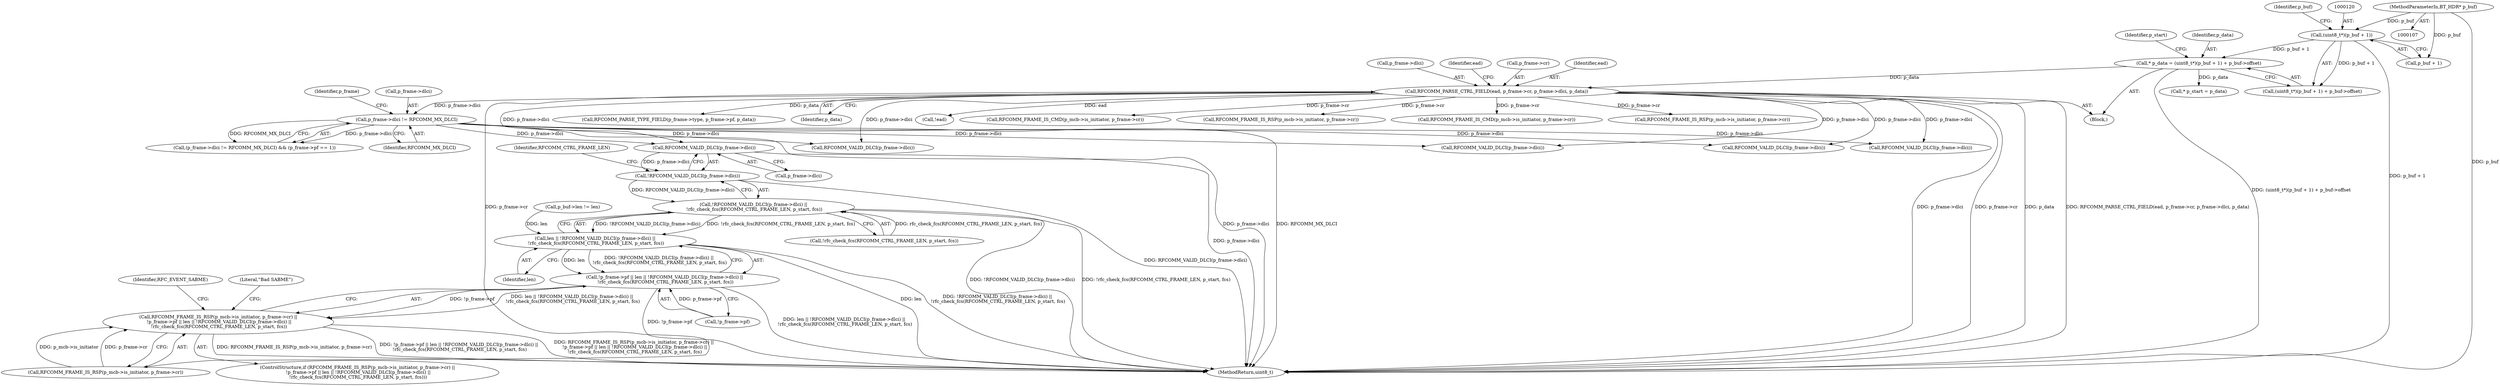 digraph "0_Android_d4a34fefbf292d1e02336e4e272da3ef1e3eef85@pointer" {
"1000334" [label="(Call,RFCOMM_VALID_DLCI(p_frame->dlci))"];
"1000146" [label="(Call,RFCOMM_PARSE_CTRL_FIELD(ead, p_frame->cr, p_frame->dlci, p_data))"];
"1000116" [label="(Call,* p_data = (uint8_t*)(p_buf + 1) + p_buf->offset)"];
"1000119" [label="(Call,(uint8_t*)(p_buf + 1))"];
"1000110" [label="(MethodParameterIn,BT_HDR* p_buf)"];
"1000257" [label="(Call,p_frame->dlci != RFCOMM_MX_DLCI)"];
"1000333" [label="(Call,!RFCOMM_VALID_DLCI(p_frame->dlci))"];
"1000332" [label="(Call,!RFCOMM_VALID_DLCI(p_frame->dlci) ||\n !rfc_check_fcs(RFCOMM_CTRL_FRAME_LEN, p_start, fcs))"];
"1000330" [label="(Call,len || !RFCOMM_VALID_DLCI(p_frame->dlci) ||\n !rfc_check_fcs(RFCOMM_CTRL_FRAME_LEN, p_start, fcs))"];
"1000325" [label="(Call,!p_frame->pf || len || !RFCOMM_VALID_DLCI(p_frame->dlci) ||\n !rfc_check_fcs(RFCOMM_CTRL_FRAME_LEN, p_start, fcs))"];
"1000317" [label="(Call,RFCOMM_FRAME_IS_RSP(p_mcb->is_initiator, p_frame->cr) ||\n !p_frame->pf || len || !RFCOMM_VALID_DLCI(p_frame->dlci) ||\n !rfc_check_fcs(RFCOMM_CTRL_FRAME_LEN, p_start, fcs))"];
"1000457" [label="(Call,RFCOMM_VALID_DLCI(p_frame->dlci))"];
"1000163" [label="(Call,RFCOMM_PARSE_TYPE_FIELD(p_frame->type, p_frame->pf, p_data))"];
"1000345" [label="(Literal,\"Bad SABME\")"];
"1000437" [label="(Call,RFCOMM_VALID_DLCI(p_frame->dlci))"];
"1000151" [label="(Call,p_frame->dlci)"];
"1000335" [label="(Call,p_frame->dlci)"];
"1000325" [label="(Call,!p_frame->pf || len || !RFCOMM_VALID_DLCI(p_frame->dlci) ||\n !rfc_check_fcs(RFCOMM_CTRL_FRAME_LEN, p_start, fcs))"];
"1000326" [label="(Call,!p_frame->pf)"];
"1000340" [label="(Identifier,RFCOMM_CTRL_FRAME_LEN)"];
"1000497" [label="(MethodReturn,uint8_t)"];
"1000116" [label="(Call,* p_data = (uint8_t*)(p_buf + 1) + p_buf->offset)"];
"1000157" [label="(Identifier,ead)"];
"1000118" [label="(Call,(uint8_t*)(p_buf + 1) + p_buf->offset)"];
"1000154" [label="(Identifier,p_data)"];
"1000318" [label="(Call,RFCOMM_FRAME_IS_RSP(p_mcb->is_initiator, p_frame->cr))"];
"1000128" [label="(Call,* p_start = p_data)"];
"1000264" [label="(Identifier,p_frame)"];
"1000111" [label="(Block,)"];
"1000370" [label="(Call,RFCOMM_VALID_DLCI(p_frame->dlci))"];
"1000331" [label="(Identifier,len)"];
"1000316" [label="(ControlStructure,if (RFCOMM_FRAME_IS_RSP(p_mcb->is_initiator, p_frame->cr) ||\n !p_frame->pf || len || !RFCOMM_VALID_DLCI(p_frame->dlci) ||\n !rfc_check_fcs(RFCOMM_CTRL_FRAME_LEN, p_start, fcs)))"];
"1000401" [label="(Call,RFCOMM_VALID_DLCI(p_frame->dlci))"];
"1000261" [label="(Identifier,RFCOMM_MX_DLCI)"];
"1000148" [label="(Call,p_frame->cr)"];
"1000338" [label="(Call,!rfc_check_fcs(RFCOMM_CTRL_FRAME_LEN, p_start, fcs))"];
"1000258" [label="(Call,p_frame->dlci)"];
"1000332" [label="(Call,!RFCOMM_VALID_DLCI(p_frame->dlci) ||\n !rfc_check_fcs(RFCOMM_CTRL_FRAME_LEN, p_start, fcs))"];
"1000129" [label="(Identifier,p_start)"];
"1000256" [label="(Call,(p_frame->dlci != RFCOMM_MX_DLCI) && (p_frame->pf == 1))"];
"1000350" [label="(Identifier,RFC_EVENT_SABME)"];
"1000125" [label="(Identifier,p_buf)"];
"1000146" [label="(Call,RFCOMM_PARSE_CTRL_FIELD(ead, p_frame->cr, p_frame->dlci, p_data))"];
"1000290" [label="(Call,p_buf->len != len)"];
"1000147" [label="(Identifier,ead)"];
"1000317" [label="(Call,RFCOMM_FRAME_IS_RSP(p_mcb->is_initiator, p_frame->cr) ||\n !p_frame->pf || len || !RFCOMM_VALID_DLCI(p_frame->dlci) ||\n !rfc_check_fcs(RFCOMM_CTRL_FRAME_LEN, p_start, fcs))"];
"1000156" [label="(Call,!ead)"];
"1000354" [label="(Call,RFCOMM_FRAME_IS_CMD(p_mcb->is_initiator, p_frame->cr))"];
"1000421" [label="(Call,RFCOMM_FRAME_IS_RSP(p_mcb->is_initiator, p_frame->cr))"];
"1000390" [label="(Call,RFCOMM_FRAME_IS_CMD(p_mcb->is_initiator, p_frame->cr))"];
"1000333" [label="(Call,!RFCOMM_VALID_DLCI(p_frame->dlci))"];
"1000480" [label="(Call,RFCOMM_FRAME_IS_RSP(p_mcb->is_initiator, p_frame->cr))"];
"1000334" [label="(Call,RFCOMM_VALID_DLCI(p_frame->dlci))"];
"1000117" [label="(Identifier,p_data)"];
"1000121" [label="(Call,p_buf + 1)"];
"1000110" [label="(MethodParameterIn,BT_HDR* p_buf)"];
"1000257" [label="(Call,p_frame->dlci != RFCOMM_MX_DLCI)"];
"1000330" [label="(Call,len || !RFCOMM_VALID_DLCI(p_frame->dlci) ||\n !rfc_check_fcs(RFCOMM_CTRL_FRAME_LEN, p_start, fcs))"];
"1000119" [label="(Call,(uint8_t*)(p_buf + 1))"];
"1000334" -> "1000333"  [label="AST: "];
"1000334" -> "1000335"  [label="CFG: "];
"1000335" -> "1000334"  [label="AST: "];
"1000333" -> "1000334"  [label="CFG: "];
"1000334" -> "1000497"  [label="DDG: p_frame->dlci"];
"1000334" -> "1000333"  [label="DDG: p_frame->dlci"];
"1000146" -> "1000334"  [label="DDG: p_frame->dlci"];
"1000257" -> "1000334"  [label="DDG: p_frame->dlci"];
"1000146" -> "1000111"  [label="AST: "];
"1000146" -> "1000154"  [label="CFG: "];
"1000147" -> "1000146"  [label="AST: "];
"1000148" -> "1000146"  [label="AST: "];
"1000151" -> "1000146"  [label="AST: "];
"1000154" -> "1000146"  [label="AST: "];
"1000157" -> "1000146"  [label="CFG: "];
"1000146" -> "1000497"  [label="DDG: p_frame->dlci"];
"1000146" -> "1000497"  [label="DDG: p_frame->cr"];
"1000146" -> "1000497"  [label="DDG: p_data"];
"1000146" -> "1000497"  [label="DDG: RFCOMM_PARSE_CTRL_FIELD(ead, p_frame->cr, p_frame->dlci, p_data)"];
"1000116" -> "1000146"  [label="DDG: p_data"];
"1000146" -> "1000156"  [label="DDG: ead"];
"1000146" -> "1000163"  [label="DDG: p_data"];
"1000146" -> "1000257"  [label="DDG: p_frame->dlci"];
"1000146" -> "1000318"  [label="DDG: p_frame->cr"];
"1000146" -> "1000354"  [label="DDG: p_frame->cr"];
"1000146" -> "1000370"  [label="DDG: p_frame->dlci"];
"1000146" -> "1000390"  [label="DDG: p_frame->cr"];
"1000146" -> "1000401"  [label="DDG: p_frame->dlci"];
"1000146" -> "1000421"  [label="DDG: p_frame->cr"];
"1000146" -> "1000437"  [label="DDG: p_frame->dlci"];
"1000146" -> "1000457"  [label="DDG: p_frame->dlci"];
"1000146" -> "1000480"  [label="DDG: p_frame->cr"];
"1000116" -> "1000111"  [label="AST: "];
"1000116" -> "1000118"  [label="CFG: "];
"1000117" -> "1000116"  [label="AST: "];
"1000118" -> "1000116"  [label="AST: "];
"1000129" -> "1000116"  [label="CFG: "];
"1000116" -> "1000497"  [label="DDG: (uint8_t*)(p_buf + 1) + p_buf->offset"];
"1000119" -> "1000116"  [label="DDG: p_buf + 1"];
"1000116" -> "1000128"  [label="DDG: p_data"];
"1000119" -> "1000118"  [label="AST: "];
"1000119" -> "1000121"  [label="CFG: "];
"1000120" -> "1000119"  [label="AST: "];
"1000121" -> "1000119"  [label="AST: "];
"1000125" -> "1000119"  [label="CFG: "];
"1000119" -> "1000497"  [label="DDG: p_buf + 1"];
"1000119" -> "1000118"  [label="DDG: p_buf + 1"];
"1000110" -> "1000119"  [label="DDG: p_buf"];
"1000110" -> "1000107"  [label="AST: "];
"1000110" -> "1000497"  [label="DDG: p_buf"];
"1000110" -> "1000121"  [label="DDG: p_buf"];
"1000257" -> "1000256"  [label="AST: "];
"1000257" -> "1000261"  [label="CFG: "];
"1000258" -> "1000257"  [label="AST: "];
"1000261" -> "1000257"  [label="AST: "];
"1000264" -> "1000257"  [label="CFG: "];
"1000256" -> "1000257"  [label="CFG: "];
"1000257" -> "1000497"  [label="DDG: p_frame->dlci"];
"1000257" -> "1000497"  [label="DDG: RFCOMM_MX_DLCI"];
"1000257" -> "1000256"  [label="DDG: p_frame->dlci"];
"1000257" -> "1000256"  [label="DDG: RFCOMM_MX_DLCI"];
"1000257" -> "1000370"  [label="DDG: p_frame->dlci"];
"1000257" -> "1000401"  [label="DDG: p_frame->dlci"];
"1000257" -> "1000437"  [label="DDG: p_frame->dlci"];
"1000257" -> "1000457"  [label="DDG: p_frame->dlci"];
"1000333" -> "1000332"  [label="AST: "];
"1000340" -> "1000333"  [label="CFG: "];
"1000332" -> "1000333"  [label="CFG: "];
"1000333" -> "1000497"  [label="DDG: RFCOMM_VALID_DLCI(p_frame->dlci)"];
"1000333" -> "1000332"  [label="DDG: RFCOMM_VALID_DLCI(p_frame->dlci)"];
"1000332" -> "1000330"  [label="AST: "];
"1000332" -> "1000338"  [label="CFG: "];
"1000338" -> "1000332"  [label="AST: "];
"1000330" -> "1000332"  [label="CFG: "];
"1000332" -> "1000497"  [label="DDG: !RFCOMM_VALID_DLCI(p_frame->dlci)"];
"1000332" -> "1000497"  [label="DDG: !rfc_check_fcs(RFCOMM_CTRL_FRAME_LEN, p_start, fcs)"];
"1000332" -> "1000330"  [label="DDG: !RFCOMM_VALID_DLCI(p_frame->dlci)"];
"1000332" -> "1000330"  [label="DDG: !rfc_check_fcs(RFCOMM_CTRL_FRAME_LEN, p_start, fcs)"];
"1000338" -> "1000332"  [label="DDG: rfc_check_fcs(RFCOMM_CTRL_FRAME_LEN, p_start, fcs)"];
"1000330" -> "1000325"  [label="AST: "];
"1000330" -> "1000331"  [label="CFG: "];
"1000331" -> "1000330"  [label="AST: "];
"1000325" -> "1000330"  [label="CFG: "];
"1000330" -> "1000497"  [label="DDG: len"];
"1000330" -> "1000497"  [label="DDG: !RFCOMM_VALID_DLCI(p_frame->dlci) ||\n !rfc_check_fcs(RFCOMM_CTRL_FRAME_LEN, p_start, fcs)"];
"1000330" -> "1000325"  [label="DDG: len"];
"1000330" -> "1000325"  [label="DDG: !RFCOMM_VALID_DLCI(p_frame->dlci) ||\n !rfc_check_fcs(RFCOMM_CTRL_FRAME_LEN, p_start, fcs)"];
"1000290" -> "1000330"  [label="DDG: len"];
"1000325" -> "1000317"  [label="AST: "];
"1000325" -> "1000326"  [label="CFG: "];
"1000326" -> "1000325"  [label="AST: "];
"1000317" -> "1000325"  [label="CFG: "];
"1000325" -> "1000497"  [label="DDG: !p_frame->pf"];
"1000325" -> "1000497"  [label="DDG: len || !RFCOMM_VALID_DLCI(p_frame->dlci) ||\n !rfc_check_fcs(RFCOMM_CTRL_FRAME_LEN, p_start, fcs)"];
"1000325" -> "1000317"  [label="DDG: !p_frame->pf"];
"1000325" -> "1000317"  [label="DDG: len || !RFCOMM_VALID_DLCI(p_frame->dlci) ||\n !rfc_check_fcs(RFCOMM_CTRL_FRAME_LEN, p_start, fcs)"];
"1000326" -> "1000325"  [label="DDG: p_frame->pf"];
"1000317" -> "1000316"  [label="AST: "];
"1000317" -> "1000318"  [label="CFG: "];
"1000318" -> "1000317"  [label="AST: "];
"1000345" -> "1000317"  [label="CFG: "];
"1000350" -> "1000317"  [label="CFG: "];
"1000317" -> "1000497"  [label="DDG: RFCOMM_FRAME_IS_RSP(p_mcb->is_initiator, p_frame->cr)"];
"1000317" -> "1000497"  [label="DDG: !p_frame->pf || len || !RFCOMM_VALID_DLCI(p_frame->dlci) ||\n !rfc_check_fcs(RFCOMM_CTRL_FRAME_LEN, p_start, fcs)"];
"1000317" -> "1000497"  [label="DDG: RFCOMM_FRAME_IS_RSP(p_mcb->is_initiator, p_frame->cr) ||\n !p_frame->pf || len || !RFCOMM_VALID_DLCI(p_frame->dlci) ||\n !rfc_check_fcs(RFCOMM_CTRL_FRAME_LEN, p_start, fcs)"];
"1000318" -> "1000317"  [label="DDG: p_mcb->is_initiator"];
"1000318" -> "1000317"  [label="DDG: p_frame->cr"];
}
